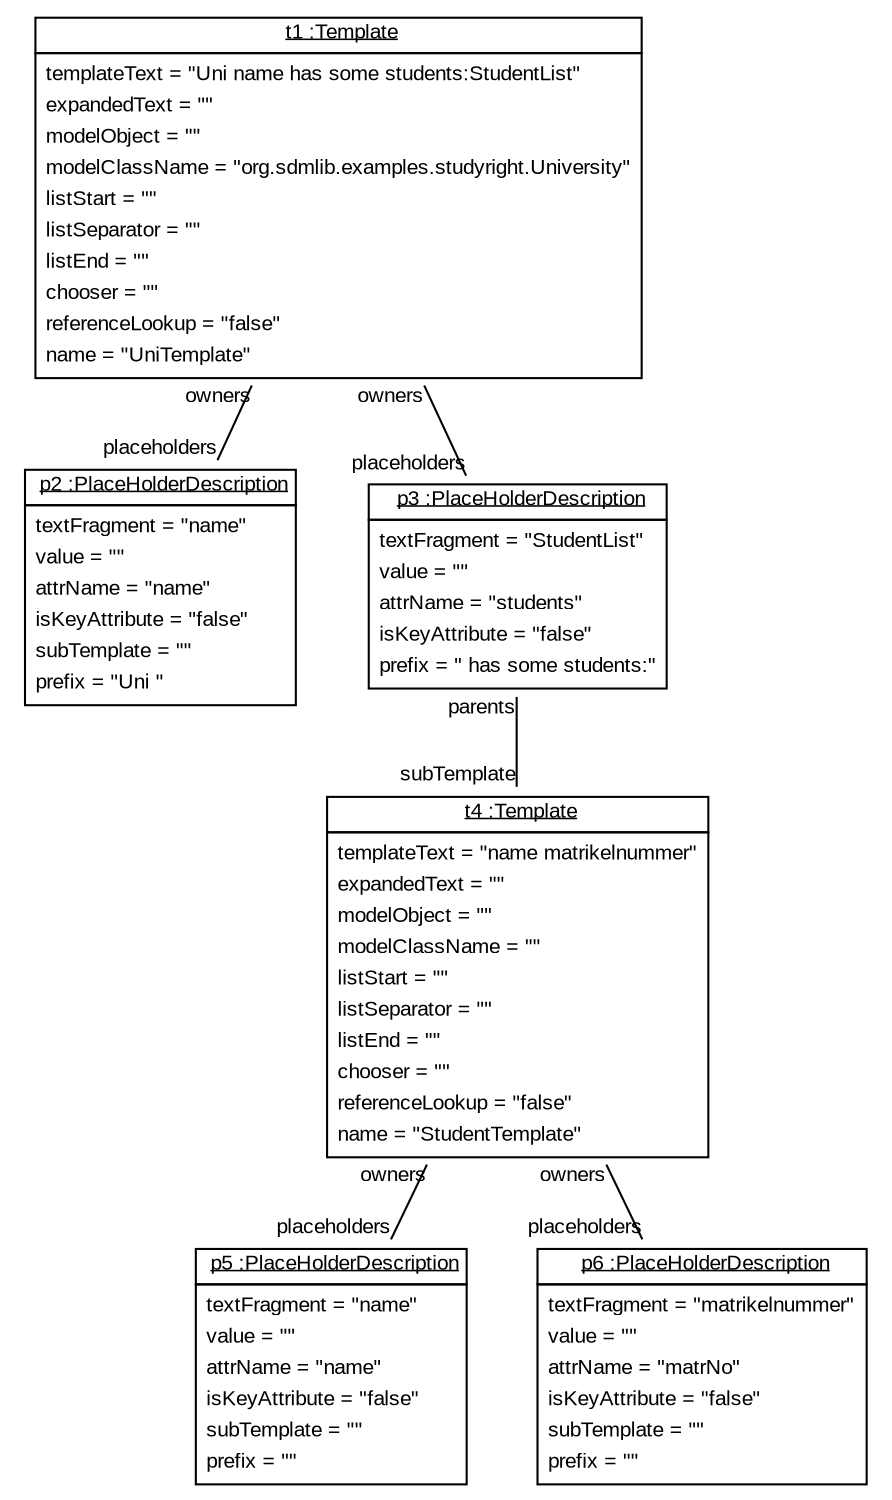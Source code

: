 graph ObjectDiagram {
   node [shape = none, fontsize = 10, fontname = "Arial"];
   edge [fontsize = 10, fontname = "Arial"];
   compound=true;

t1 [label=<<table border='0' cellborder='1' cellspacing='0'> <tr> <td href="../../SDMLib/src/org/sdmlib/models/transformations/Template.java"> <u>t1 :Template</u></td></tr><tr><td><table border='0' cellborder='0' cellspacing='0'><tr><td align='left'>templateText = "Uni name has some students:
StudentList"</td></tr><tr><td align='left'>expandedText = ""</td></tr><tr><td align='left'>modelObject = ""</td></tr><tr><td align='left'>modelClassName = "org.sdmlib.examples.studyright.University"</td></tr><tr><td align='left'>listStart = ""</td></tr><tr><td align='left'>listSeparator = ""</td></tr><tr><td align='left'>listEnd = ""</td></tr><tr><td align='left'>chooser = ""</td></tr><tr><td align='left'>referenceLookup = "false"</td></tr><tr><td align='left'>name = "UniTemplate"</td></tr></table></td></tr></table>>];
p2 [label=<<table border='0' cellborder='1' cellspacing='0'> <tr> <td href="../../SDMLib/src/org/sdmlib/models/transformations/PlaceHolderDescription.java"> <u>p2 :PlaceHolderDescription</u></td></tr><tr><td><table border='0' cellborder='0' cellspacing='0'><tr><td align='left'>textFragment = "name"</td></tr><tr><td align='left'>value = ""</td></tr><tr><td align='left'>attrName = "name"</td></tr><tr><td align='left'>isKeyAttribute = "false"</td></tr><tr><td align='left'>subTemplate = ""</td></tr><tr><td align='left'>prefix = "Uni "</td></tr></table></td></tr></table>>];
p3 [label=<<table border='0' cellborder='1' cellspacing='0'> <tr> <td href="../../SDMLib/src/org/sdmlib/models/transformations/PlaceHolderDescription.java"> <u>p3 :PlaceHolderDescription</u></td></tr><tr><td><table border='0' cellborder='0' cellspacing='0'><tr><td align='left'>textFragment = "StudentList"</td></tr><tr><td align='left'>value = ""</td></tr><tr><td align='left'>attrName = "students"</td></tr><tr><td align='left'>isKeyAttribute = "false"</td></tr><tr><td align='left'>prefix = " has some students:
"</td></tr></table></td></tr></table>>];
t4 [label=<<table border='0' cellborder='1' cellspacing='0'> <tr> <td href="../../SDMLib/src/org/sdmlib/models/transformations/Template.java"> <u>t4 :Template</u></td></tr><tr><td><table border='0' cellborder='0' cellspacing='0'><tr><td align='left'>templateText = "name matrikelnummer"</td></tr><tr><td align='left'>expandedText = ""</td></tr><tr><td align='left'>modelObject = ""</td></tr><tr><td align='left'>modelClassName = ""</td></tr><tr><td align='left'>listStart = ""</td></tr><tr><td align='left'>listSeparator = "
"</td></tr><tr><td align='left'>listEnd = "
"</td></tr><tr><td align='left'>chooser = ""</td></tr><tr><td align='left'>referenceLookup = "false"</td></tr><tr><td align='left'>name = "StudentTemplate"</td></tr></table></td></tr></table>>];
p5 [label=<<table border='0' cellborder='1' cellspacing='0'> <tr> <td href="../../SDMLib/src/org/sdmlib/models/transformations/PlaceHolderDescription.java"> <u>p5 :PlaceHolderDescription</u></td></tr><tr><td><table border='0' cellborder='0' cellspacing='0'><tr><td align='left'>textFragment = "name"</td></tr><tr><td align='left'>value = ""</td></tr><tr><td align='left'>attrName = "name"</td></tr><tr><td align='left'>isKeyAttribute = "false"</td></tr><tr><td align='left'>subTemplate = ""</td></tr><tr><td align='left'>prefix = ""</td></tr></table></td></tr></table>>];
p6 [label=<<table border='0' cellborder='1' cellspacing='0'> <tr> <td href="../../SDMLib/src/org/sdmlib/models/transformations/PlaceHolderDescription.java"> <u>p6 :PlaceHolderDescription</u></td></tr><tr><td><table border='0' cellborder='0' cellspacing='0'><tr><td align='left'>textFragment = "matrikelnummer"</td></tr><tr><td align='left'>value = ""</td></tr><tr><td align='left'>attrName = "matrNo"</td></tr><tr><td align='left'>isKeyAttribute = "false"</td></tr><tr><td align='left'>subTemplate = ""</td></tr><tr><td align='left'>prefix = ""</td></tr></table></td></tr></table>>];

t1 -- p2 [headlabel = "placeholders" taillabel = "owners"];
t1 -- p3 [headlabel = "placeholders" taillabel = "owners"];
p3 -- t4 [headlabel = "subTemplate" taillabel = "parents"];
t4 -- p5 [headlabel = "placeholders" taillabel = "owners"];
t4 -- p6 [headlabel = "placeholders" taillabel = "owners"];
}
